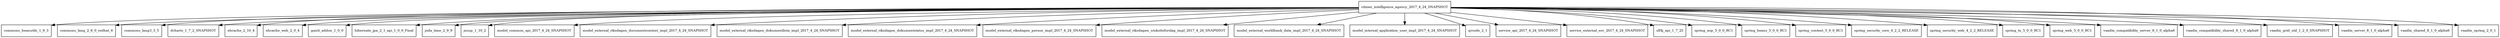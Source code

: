 digraph citizen_intelligence_agency_2017_4_24_SNAPSHOT_dependencies {
  node [shape = box, fontsize=10.0];
  citizen_intelligence_agency_2017_4_24_SNAPSHOT -> commons_beanutils_1_9_3;
  citizen_intelligence_agency_2017_4_24_SNAPSHOT -> commons_lang_2_6_0_redhat_6;
  citizen_intelligence_agency_2017_4_24_SNAPSHOT -> commons_lang3_3_5;
  citizen_intelligence_agency_2017_4_24_SNAPSHOT -> dcharts_1_7_2_SNAPSHOT;
  citizen_intelligence_agency_2017_4_24_SNAPSHOT -> ehcache_2_10_4;
  citizen_intelligence_agency_2017_4_24_SNAPSHOT -> ehcache_web_2_0_4;
  citizen_intelligence_agency_2017_4_24_SNAPSHOT -> gantt_addon_1_0_0;
  citizen_intelligence_agency_2017_4_24_SNAPSHOT -> hibernate_jpa_2_1_api_1_0_0_Final;
  citizen_intelligence_agency_2017_4_24_SNAPSHOT -> joda_time_2_9_9;
  citizen_intelligence_agency_2017_4_24_SNAPSHOT -> jsoup_1_10_2;
  citizen_intelligence_agency_2017_4_24_SNAPSHOT -> model_common_api_2017_4_24_SNAPSHOT;
  citizen_intelligence_agency_2017_4_24_SNAPSHOT -> model_external_riksdagen_documentcontent_impl_2017_4_24_SNAPSHOT;
  citizen_intelligence_agency_2017_4_24_SNAPSHOT -> model_external_riksdagen_dokumentlista_impl_2017_4_24_SNAPSHOT;
  citizen_intelligence_agency_2017_4_24_SNAPSHOT -> model_external_riksdagen_dokumentstatus_impl_2017_4_24_SNAPSHOT;
  citizen_intelligence_agency_2017_4_24_SNAPSHOT -> model_external_riksdagen_person_impl_2017_4_24_SNAPSHOT;
  citizen_intelligence_agency_2017_4_24_SNAPSHOT -> model_external_riksdagen_utskottsforslag_impl_2017_4_24_SNAPSHOT;
  citizen_intelligence_agency_2017_4_24_SNAPSHOT -> model_external_worldbank_data_impl_2017_4_24_SNAPSHOT;
  citizen_intelligence_agency_2017_4_24_SNAPSHOT -> model_internal_application_user_impl_2017_4_24_SNAPSHOT;
  citizen_intelligence_agency_2017_4_24_SNAPSHOT -> qrcode_2_1;
  citizen_intelligence_agency_2017_4_24_SNAPSHOT -> service_api_2017_4_24_SNAPSHOT;
  citizen_intelligence_agency_2017_4_24_SNAPSHOT -> service_external_esv_2017_4_24_SNAPSHOT;
  citizen_intelligence_agency_2017_4_24_SNAPSHOT -> slf4j_api_1_7_25;
  citizen_intelligence_agency_2017_4_24_SNAPSHOT -> spring_aop_5_0_0_RC1;
  citizen_intelligence_agency_2017_4_24_SNAPSHOT -> spring_beans_5_0_0_RC1;
  citizen_intelligence_agency_2017_4_24_SNAPSHOT -> spring_context_5_0_0_RC1;
  citizen_intelligence_agency_2017_4_24_SNAPSHOT -> spring_security_core_4_2_2_RELEASE;
  citizen_intelligence_agency_2017_4_24_SNAPSHOT -> spring_security_web_4_2_2_RELEASE;
  citizen_intelligence_agency_2017_4_24_SNAPSHOT -> spring_tx_5_0_0_RC1;
  citizen_intelligence_agency_2017_4_24_SNAPSHOT -> spring_web_5_0_0_RC1;
  citizen_intelligence_agency_2017_4_24_SNAPSHOT -> vaadin_compatibility_server_8_1_0_alpha6;
  citizen_intelligence_agency_2017_4_24_SNAPSHOT -> vaadin_compatibility_shared_8_1_0_alpha6;
  citizen_intelligence_agency_2017_4_24_SNAPSHOT -> vaadin_grid_util_1_2_0_SNAPSHOT;
  citizen_intelligence_agency_2017_4_24_SNAPSHOT -> vaadin_server_8_1_0_alpha6;
  citizen_intelligence_agency_2017_4_24_SNAPSHOT -> vaadin_shared_8_1_0_alpha6;
  citizen_intelligence_agency_2017_4_24_SNAPSHOT -> vaadin_spring_2_0_1;
}
